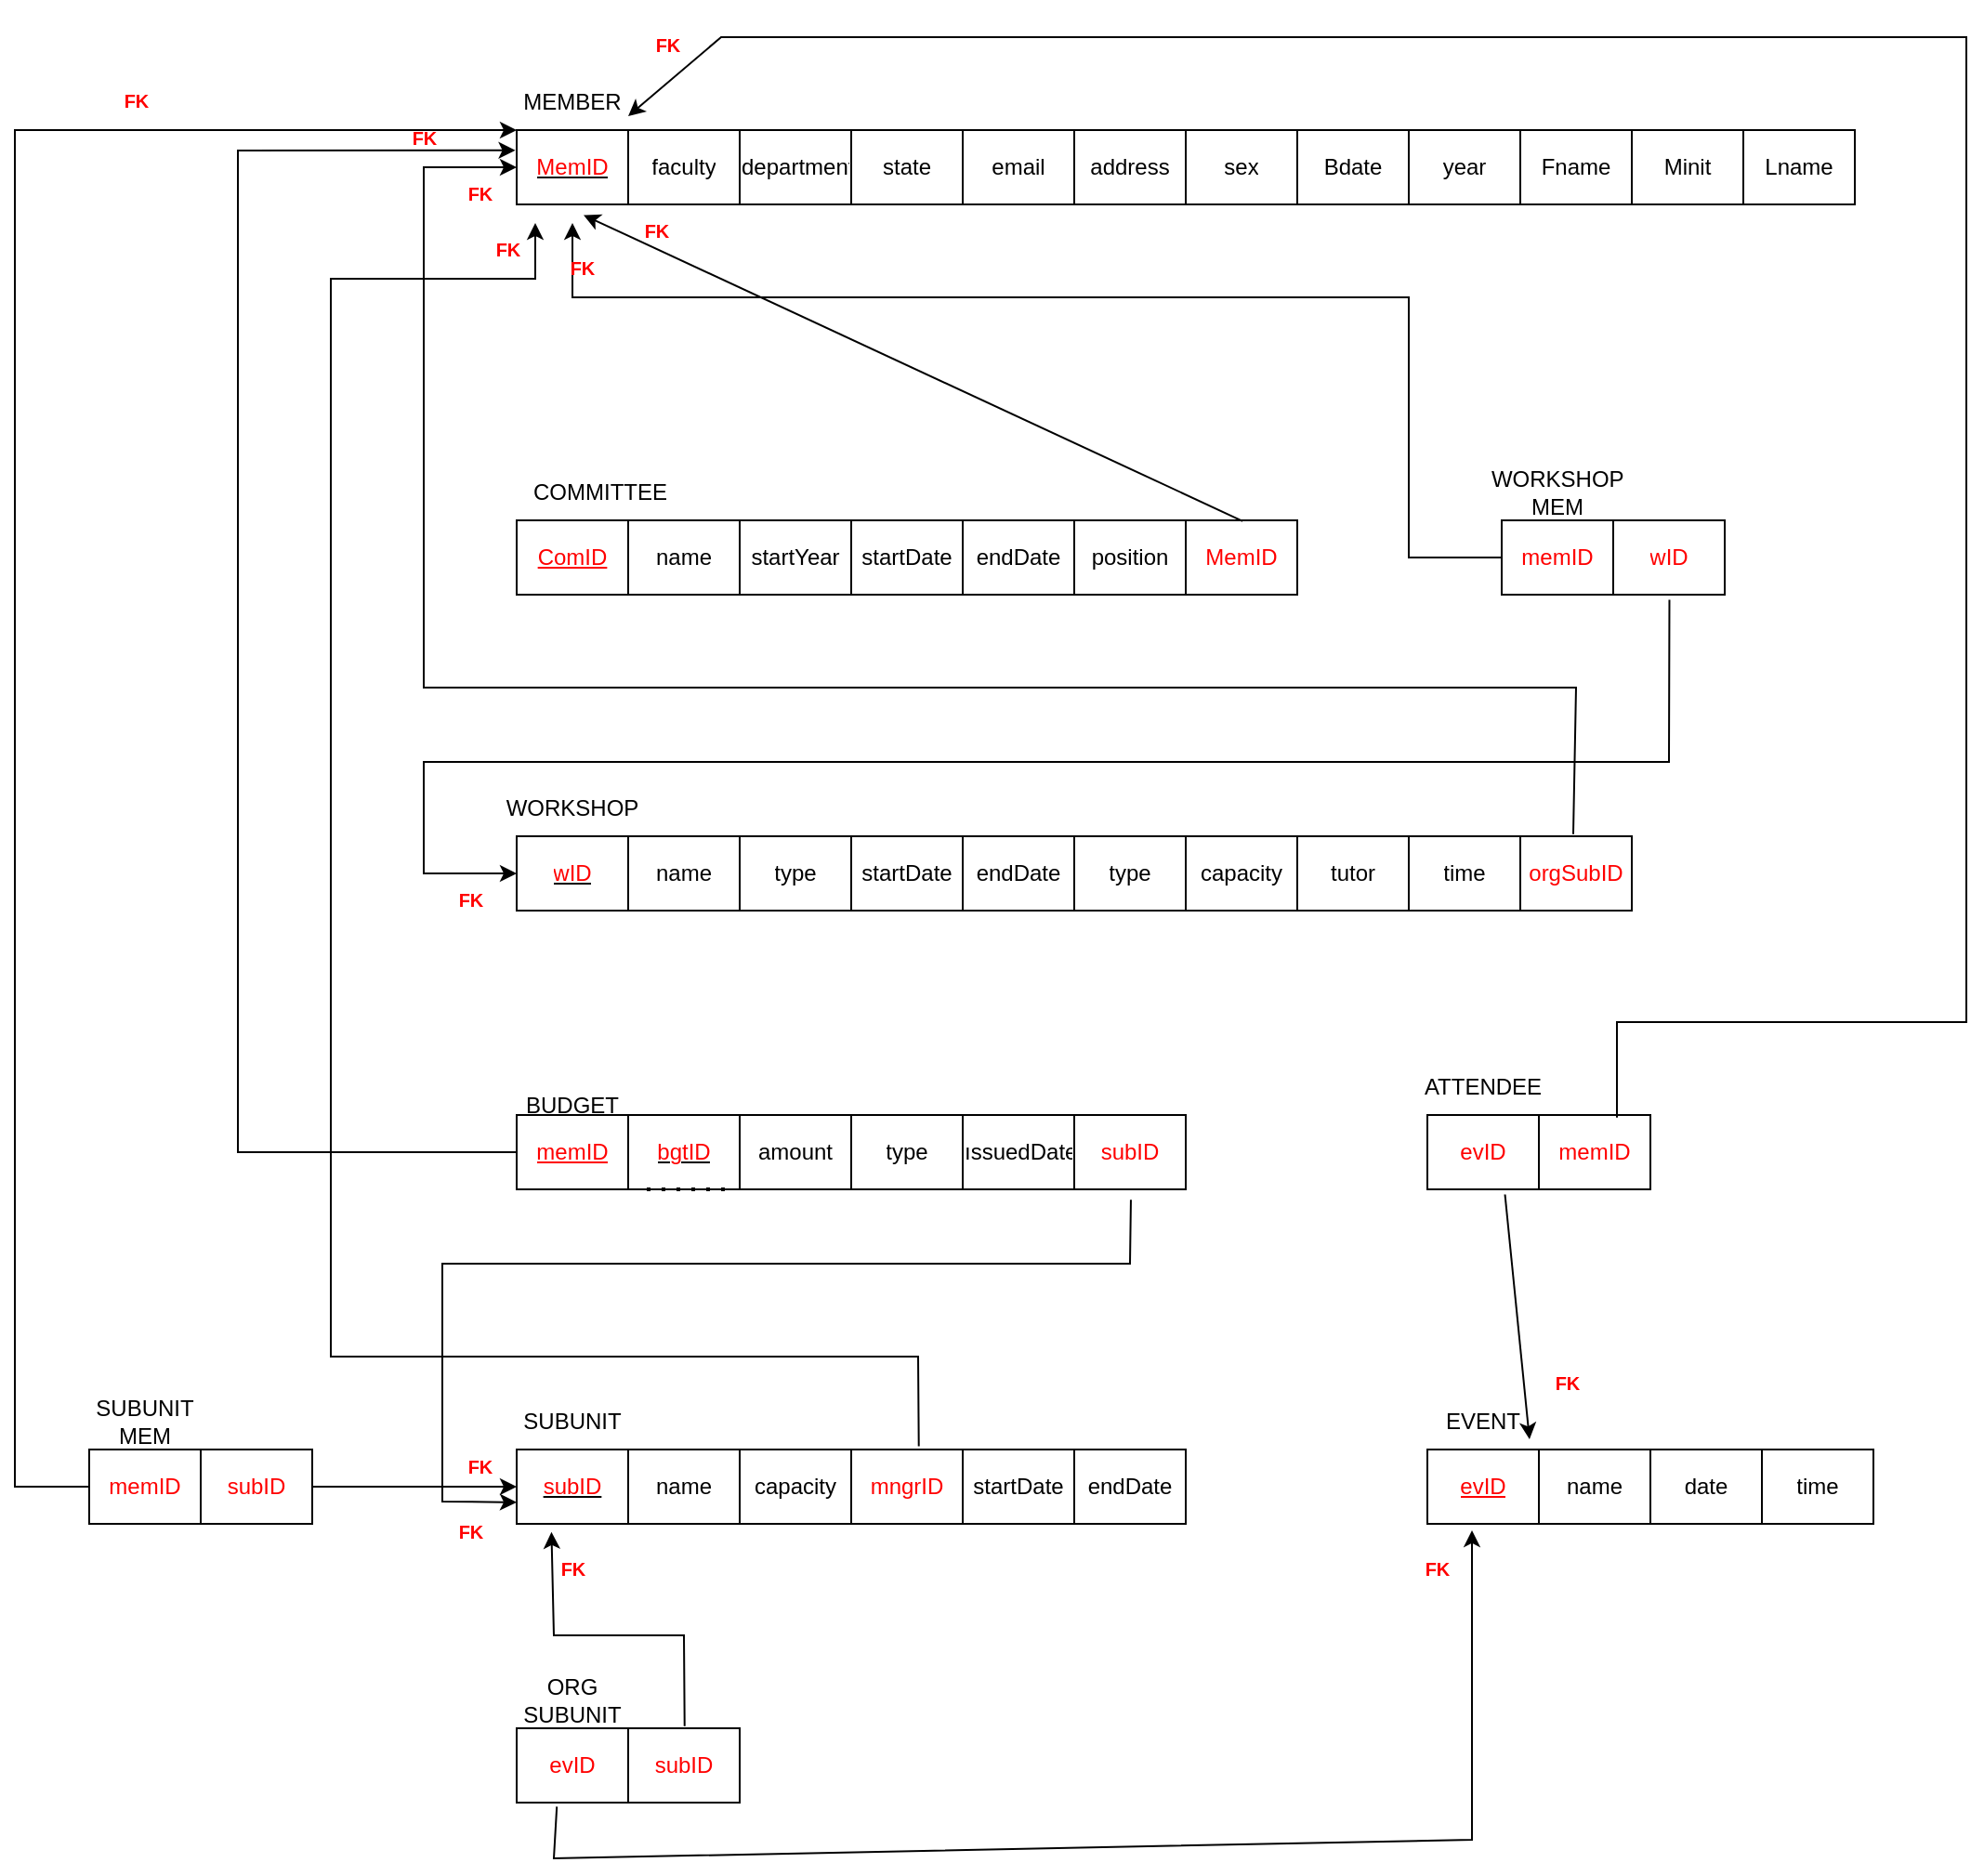 <mxfile version="17.4.6" type="github"><diagram id="Iv0cxKoK1hxGYMcb1AIZ" name="Page-1"><mxGraphModel dx="1695" dy="488" grid="1" gridSize="10" guides="1" tooltips="1" connect="1" arrows="1" fold="1" page="1" pageScale="1" pageWidth="827" pageHeight="1169" math="0" shadow="0"><root><mxCell id="0"/><mxCell id="1" parent="0"/><mxCell id="tBkHHK9JIL61vI1MXBWX-82" value="" style="shape=table;startSize=0;container=1;collapsible=0;childLayout=tableLayout;" parent="1" vertex="1"><mxGeometry x="-480" y="230" width="720" height="40" as="geometry"/></mxCell><mxCell id="tBkHHK9JIL61vI1MXBWX-83" value="" style="shape=tableRow;horizontal=0;startSize=0;swimlaneHead=0;swimlaneBody=0;top=0;left=0;bottom=0;right=0;collapsible=0;dropTarget=0;fillColor=none;points=[[0,0.5],[1,0.5]];portConstraint=eastwest;" parent="tBkHHK9JIL61vI1MXBWX-82" vertex="1"><mxGeometry width="720" height="40" as="geometry"/></mxCell><mxCell id="tBkHHK9JIL61vI1MXBWX-84" value="&lt;u&gt;&lt;font color=&quot;#ff0000&quot;&gt;MemID&lt;/font&gt;&lt;/u&gt;" style="shape=partialRectangle;html=1;whiteSpace=wrap;connectable=0;overflow=hidden;fillColor=none;top=0;left=0;bottom=0;right=0;pointerEvents=1;" parent="tBkHHK9JIL61vI1MXBWX-83" vertex="1"><mxGeometry width="60" height="40" as="geometry"><mxRectangle width="60" height="40" as="alternateBounds"/></mxGeometry></mxCell><mxCell id="tBkHHK9JIL61vI1MXBWX-85" value="faculty" style="shape=partialRectangle;html=1;whiteSpace=wrap;connectable=0;overflow=hidden;fillColor=none;top=0;left=0;bottom=0;right=0;pointerEvents=1;" parent="tBkHHK9JIL61vI1MXBWX-83" vertex="1"><mxGeometry x="60" width="60" height="40" as="geometry"><mxRectangle width="60" height="40" as="alternateBounds"/></mxGeometry></mxCell><mxCell id="tBkHHK9JIL61vI1MXBWX-86" value="department" style="shape=partialRectangle;html=1;whiteSpace=wrap;connectable=0;overflow=hidden;fillColor=none;top=0;left=0;bottom=0;right=0;pointerEvents=1;" parent="tBkHHK9JIL61vI1MXBWX-83" vertex="1"><mxGeometry x="120" width="60" height="40" as="geometry"><mxRectangle width="60" height="40" as="alternateBounds"/></mxGeometry></mxCell><mxCell id="tBkHHK9JIL61vI1MXBWX-87" value="state" style="shape=partialRectangle;html=1;whiteSpace=wrap;connectable=0;overflow=hidden;fillColor=none;top=0;left=0;bottom=0;right=0;pointerEvents=1;" parent="tBkHHK9JIL61vI1MXBWX-83" vertex="1"><mxGeometry x="180" width="60" height="40" as="geometry"><mxRectangle width="60" height="40" as="alternateBounds"/></mxGeometry></mxCell><mxCell id="tBkHHK9JIL61vI1MXBWX-88" value="email" style="shape=partialRectangle;html=1;whiteSpace=wrap;connectable=0;overflow=hidden;fillColor=none;top=0;left=0;bottom=0;right=0;pointerEvents=1;" parent="tBkHHK9JIL61vI1MXBWX-83" vertex="1"><mxGeometry x="240" width="60" height="40" as="geometry"><mxRectangle width="60" height="40" as="alternateBounds"/></mxGeometry></mxCell><mxCell id="tBkHHK9JIL61vI1MXBWX-89" value="address" style="shape=partialRectangle;html=1;whiteSpace=wrap;connectable=0;overflow=hidden;fillColor=none;top=0;left=0;bottom=0;right=0;pointerEvents=1;" parent="tBkHHK9JIL61vI1MXBWX-83" vertex="1"><mxGeometry x="300" width="60" height="40" as="geometry"><mxRectangle width="60" height="40" as="alternateBounds"/></mxGeometry></mxCell><mxCell id="tBkHHK9JIL61vI1MXBWX-90" value="sex" style="shape=partialRectangle;html=1;whiteSpace=wrap;connectable=0;overflow=hidden;fillColor=none;top=0;left=0;bottom=0;right=0;pointerEvents=1;" parent="tBkHHK9JIL61vI1MXBWX-83" vertex="1"><mxGeometry x="360" width="60" height="40" as="geometry"><mxRectangle width="60" height="40" as="alternateBounds"/></mxGeometry></mxCell><mxCell id="tBkHHK9JIL61vI1MXBWX-91" value="Bdate" style="shape=partialRectangle;html=1;whiteSpace=wrap;connectable=0;overflow=hidden;fillColor=none;top=0;left=0;bottom=0;right=0;pointerEvents=1;" parent="tBkHHK9JIL61vI1MXBWX-83" vertex="1"><mxGeometry x="420" width="60" height="40" as="geometry"><mxRectangle width="60" height="40" as="alternateBounds"/></mxGeometry></mxCell><mxCell id="tBkHHK9JIL61vI1MXBWX-92" value="year" style="shape=partialRectangle;html=1;whiteSpace=wrap;connectable=0;overflow=hidden;fillColor=none;top=0;left=0;bottom=0;right=0;pointerEvents=1;" parent="tBkHHK9JIL61vI1MXBWX-83" vertex="1"><mxGeometry x="480" width="60" height="40" as="geometry"><mxRectangle width="60" height="40" as="alternateBounds"/></mxGeometry></mxCell><mxCell id="tBkHHK9JIL61vI1MXBWX-93" value="Fname" style="shape=partialRectangle;html=1;whiteSpace=wrap;connectable=0;overflow=hidden;fillColor=none;top=0;left=0;bottom=0;right=0;pointerEvents=1;" parent="tBkHHK9JIL61vI1MXBWX-83" vertex="1"><mxGeometry x="540" width="60" height="40" as="geometry"><mxRectangle width="60" height="40" as="alternateBounds"/></mxGeometry></mxCell><mxCell id="tBkHHK9JIL61vI1MXBWX-94" value="Minit" style="shape=partialRectangle;html=1;whiteSpace=wrap;connectable=0;overflow=hidden;fillColor=none;top=0;left=0;bottom=0;right=0;pointerEvents=1;" parent="tBkHHK9JIL61vI1MXBWX-83" vertex="1"><mxGeometry x="600" width="60" height="40" as="geometry"><mxRectangle width="60" height="40" as="alternateBounds"/></mxGeometry></mxCell><mxCell id="tBkHHK9JIL61vI1MXBWX-95" value="Lname" style="shape=partialRectangle;html=1;whiteSpace=wrap;connectable=0;overflow=hidden;fillColor=none;top=0;left=0;bottom=0;right=0;pointerEvents=1;" parent="tBkHHK9JIL61vI1MXBWX-83" vertex="1"><mxGeometry x="660" width="60" height="40" as="geometry"><mxRectangle width="60" height="40" as="alternateBounds"/></mxGeometry></mxCell><mxCell id="tBkHHK9JIL61vI1MXBWX-99" value="MEMBER" style="text;html=1;strokeColor=none;fillColor=none;align=center;verticalAlign=middle;whiteSpace=wrap;rounded=0;" parent="1" vertex="1"><mxGeometry x="-480" y="200" width="60" height="30" as="geometry"/></mxCell><mxCell id="tBkHHK9JIL61vI1MXBWX-100" value="" style="shape=table;startSize=0;container=1;collapsible=0;childLayout=tableLayout;fontColor=#000000;" parent="1" vertex="1"><mxGeometry x="-480" y="440" width="420" height="40" as="geometry"/></mxCell><mxCell id="tBkHHK9JIL61vI1MXBWX-101" value="" style="shape=tableRow;horizontal=0;startSize=0;swimlaneHead=0;swimlaneBody=0;top=0;left=0;bottom=0;right=0;collapsible=0;dropTarget=0;fillColor=none;points=[[0,0.5],[1,0.5]];portConstraint=eastwest;fontColor=#FF0000;" parent="tBkHHK9JIL61vI1MXBWX-100" vertex="1"><mxGeometry width="420" height="40" as="geometry"/></mxCell><mxCell id="tBkHHK9JIL61vI1MXBWX-102" value="&lt;u&gt;ComID&lt;/u&gt;" style="shape=partialRectangle;html=1;whiteSpace=wrap;connectable=0;overflow=hidden;fillColor=none;top=0;left=0;bottom=0;right=0;pointerEvents=1;fontColor=#FF0000;" parent="tBkHHK9JIL61vI1MXBWX-101" vertex="1"><mxGeometry width="60" height="40" as="geometry"><mxRectangle width="60" height="40" as="alternateBounds"/></mxGeometry></mxCell><mxCell id="tBkHHK9JIL61vI1MXBWX-103" value="name" style="shape=partialRectangle;html=1;whiteSpace=wrap;connectable=0;overflow=hidden;fillColor=none;top=0;left=0;bottom=0;right=0;pointerEvents=1;fontColor=#000000;" parent="tBkHHK9JIL61vI1MXBWX-101" vertex="1"><mxGeometry x="60" width="60" height="40" as="geometry"><mxRectangle width="60" height="40" as="alternateBounds"/></mxGeometry></mxCell><mxCell id="tBkHHK9JIL61vI1MXBWX-104" value="startYear" style="shape=partialRectangle;html=1;whiteSpace=wrap;connectable=0;overflow=hidden;fillColor=none;top=0;left=0;bottom=0;right=0;pointerEvents=1;fontColor=#000000;" parent="tBkHHK9JIL61vI1MXBWX-101" vertex="1"><mxGeometry x="120" width="60" height="40" as="geometry"><mxRectangle width="60" height="40" as="alternateBounds"/></mxGeometry></mxCell><mxCell id="tBkHHK9JIL61vI1MXBWX-105" value="&lt;font color=&quot;#000000&quot;&gt;startDate&lt;/font&gt;" style="shape=partialRectangle;html=1;whiteSpace=wrap;connectable=0;overflow=hidden;fillColor=none;top=0;left=0;bottom=0;right=0;pointerEvents=1;fontColor=#FF0000;" parent="tBkHHK9JIL61vI1MXBWX-101" vertex="1"><mxGeometry x="180" width="60" height="40" as="geometry"><mxRectangle width="60" height="40" as="alternateBounds"/></mxGeometry></mxCell><mxCell id="tBkHHK9JIL61vI1MXBWX-106" value="endDate" style="shape=partialRectangle;html=1;whiteSpace=wrap;connectable=0;overflow=hidden;fillColor=none;top=0;left=0;bottom=0;right=0;pointerEvents=1;fontColor=#000000;" parent="tBkHHK9JIL61vI1MXBWX-101" vertex="1"><mxGeometry x="240" width="60" height="40" as="geometry"><mxRectangle width="60" height="40" as="alternateBounds"/></mxGeometry></mxCell><mxCell id="tBkHHK9JIL61vI1MXBWX-107" value="&lt;font color=&quot;#000000&quot;&gt;position&lt;/font&gt;" style="shape=partialRectangle;html=1;whiteSpace=wrap;connectable=0;overflow=hidden;fillColor=none;top=0;left=0;bottom=0;right=0;pointerEvents=1;fontColor=#FF0000;" parent="tBkHHK9JIL61vI1MXBWX-101" vertex="1"><mxGeometry x="300" width="60" height="40" as="geometry"><mxRectangle width="60" height="40" as="alternateBounds"/></mxGeometry></mxCell><mxCell id="tBkHHK9JIL61vI1MXBWX-108" value="MemID" style="shape=partialRectangle;html=1;whiteSpace=wrap;connectable=0;overflow=hidden;fillColor=none;top=0;left=0;bottom=0;right=0;pointerEvents=1;fontColor=#FF0000;" parent="tBkHHK9JIL61vI1MXBWX-101" vertex="1"><mxGeometry x="360" width="60" height="40" as="geometry"><mxRectangle width="60" height="40" as="alternateBounds"/></mxGeometry></mxCell><mxCell id="tBkHHK9JIL61vI1MXBWX-110" value="COMMITTEE" style="text;html=1;strokeColor=none;fillColor=none;align=center;verticalAlign=middle;whiteSpace=wrap;rounded=0;fontColor=#000000;" parent="1" vertex="1"><mxGeometry x="-480" y="410" width="90" height="30" as="geometry"/></mxCell><mxCell id="tBkHHK9JIL61vI1MXBWX-111" value="" style="shape=table;startSize=0;container=1;collapsible=0;childLayout=tableLayout;fontColor=#000000;" parent="1" vertex="1"><mxGeometry x="-480" y="610" width="540" height="40" as="geometry"/></mxCell><mxCell id="tBkHHK9JIL61vI1MXBWX-112" value="" style="shape=tableRow;horizontal=0;startSize=0;swimlaneHead=0;swimlaneBody=0;top=0;left=0;bottom=0;right=0;collapsible=0;dropTarget=0;fillColor=none;points=[[0,0.5],[1,0.5]];portConstraint=eastwest;fontColor=#000000;" parent="tBkHHK9JIL61vI1MXBWX-111" vertex="1"><mxGeometry width="540" height="40" as="geometry"/></mxCell><mxCell id="tBkHHK9JIL61vI1MXBWX-113" value="&lt;u&gt;&lt;font color=&quot;#ff0000&quot;&gt;wID&lt;/font&gt;&lt;/u&gt;" style="shape=partialRectangle;html=1;whiteSpace=wrap;connectable=0;overflow=hidden;fillColor=none;top=0;left=0;bottom=0;right=0;pointerEvents=1;fontColor=#000000;" parent="tBkHHK9JIL61vI1MXBWX-112" vertex="1"><mxGeometry width="60" height="40" as="geometry"><mxRectangle width="60" height="40" as="alternateBounds"/></mxGeometry></mxCell><mxCell id="tBkHHK9JIL61vI1MXBWX-114" value="name" style="shape=partialRectangle;html=1;whiteSpace=wrap;connectable=0;overflow=hidden;fillColor=none;top=0;left=0;bottom=0;right=0;pointerEvents=1;fontColor=#000000;" parent="tBkHHK9JIL61vI1MXBWX-112" vertex="1"><mxGeometry x="60" width="60" height="40" as="geometry"><mxRectangle width="60" height="40" as="alternateBounds"/></mxGeometry></mxCell><mxCell id="tBkHHK9JIL61vI1MXBWX-115" value="type" style="shape=partialRectangle;html=1;whiteSpace=wrap;connectable=0;overflow=hidden;fillColor=none;top=0;left=0;bottom=0;right=0;pointerEvents=1;fontColor=#000000;" parent="tBkHHK9JIL61vI1MXBWX-112" vertex="1"><mxGeometry x="120" width="60" height="40" as="geometry"><mxRectangle width="60" height="40" as="alternateBounds"/></mxGeometry></mxCell><mxCell id="tBkHHK9JIL61vI1MXBWX-116" value="startDate" style="shape=partialRectangle;html=1;whiteSpace=wrap;connectable=0;overflow=hidden;fillColor=none;top=0;left=0;bottom=0;right=0;pointerEvents=1;fontColor=#000000;" parent="tBkHHK9JIL61vI1MXBWX-112" vertex="1"><mxGeometry x="180" width="60" height="40" as="geometry"><mxRectangle width="60" height="40" as="alternateBounds"/></mxGeometry></mxCell><mxCell id="tBkHHK9JIL61vI1MXBWX-117" value="endDate" style="shape=partialRectangle;html=1;whiteSpace=wrap;connectable=0;overflow=hidden;fillColor=none;top=0;left=0;bottom=0;right=0;pointerEvents=1;fontColor=#000000;" parent="tBkHHK9JIL61vI1MXBWX-112" vertex="1"><mxGeometry x="240" width="60" height="40" as="geometry"><mxRectangle width="60" height="40" as="alternateBounds"/></mxGeometry></mxCell><mxCell id="tBkHHK9JIL61vI1MXBWX-118" value="type" style="shape=partialRectangle;html=1;whiteSpace=wrap;connectable=0;overflow=hidden;fillColor=none;top=0;left=0;bottom=0;right=0;pointerEvents=1;fontColor=#000000;" parent="tBkHHK9JIL61vI1MXBWX-112" vertex="1"><mxGeometry x="300" width="60" height="40" as="geometry"><mxRectangle width="60" height="40" as="alternateBounds"/></mxGeometry></mxCell><mxCell id="tBkHHK9JIL61vI1MXBWX-119" value="capacity" style="shape=partialRectangle;html=1;whiteSpace=wrap;connectable=0;overflow=hidden;fillColor=none;top=0;left=0;bottom=0;right=0;pointerEvents=1;fontColor=#000000;" parent="tBkHHK9JIL61vI1MXBWX-112" vertex="1"><mxGeometry x="360" width="60" height="40" as="geometry"><mxRectangle width="60" height="40" as="alternateBounds"/></mxGeometry></mxCell><mxCell id="tBkHHK9JIL61vI1MXBWX-120" value="tutor" style="shape=partialRectangle;html=1;whiteSpace=wrap;connectable=0;overflow=hidden;fillColor=none;top=0;left=0;bottom=0;right=0;pointerEvents=1;fontColor=#000000;" parent="tBkHHK9JIL61vI1MXBWX-112" vertex="1"><mxGeometry x="420" width="60" height="40" as="geometry"><mxRectangle width="60" height="40" as="alternateBounds"/></mxGeometry></mxCell><mxCell id="tBkHHK9JIL61vI1MXBWX-121" value="time" style="shape=partialRectangle;html=1;whiteSpace=wrap;connectable=0;overflow=hidden;fillColor=none;top=0;left=0;bottom=0;right=0;pointerEvents=1;fontColor=#000000;" parent="tBkHHK9JIL61vI1MXBWX-112" vertex="1"><mxGeometry x="480" width="60" height="40" as="geometry"><mxRectangle width="60" height="40" as="alternateBounds"/></mxGeometry></mxCell><mxCell id="tBkHHK9JIL61vI1MXBWX-122" value="" style="shape=table;startSize=0;container=1;collapsible=0;childLayout=tableLayout;fontColor=#000000;" parent="1" vertex="1"><mxGeometry x="60" y="610" width="60" height="40" as="geometry"/></mxCell><mxCell id="tBkHHK9JIL61vI1MXBWX-123" value="" style="shape=tableRow;horizontal=0;startSize=0;swimlaneHead=0;swimlaneBody=0;top=0;left=0;bottom=0;right=0;collapsible=0;dropTarget=0;fillColor=none;points=[[0,0.5],[1,0.5]];portConstraint=eastwest;fontColor=#000000;" parent="tBkHHK9JIL61vI1MXBWX-122" vertex="1"><mxGeometry width="60" height="40" as="geometry"/></mxCell><mxCell id="tBkHHK9JIL61vI1MXBWX-124" value="&lt;font color=&quot;#ff0000&quot;&gt;orgSubID&lt;/font&gt;" style="shape=partialRectangle;html=1;whiteSpace=wrap;connectable=0;overflow=hidden;fillColor=none;top=0;left=0;bottom=0;right=0;pointerEvents=1;fontColor=#000000;" parent="tBkHHK9JIL61vI1MXBWX-123" vertex="1"><mxGeometry width="60" height="40" as="geometry"><mxRectangle width="60" height="40" as="alternateBounds"/></mxGeometry></mxCell><mxCell id="tBkHHK9JIL61vI1MXBWX-125" value="WORKSHOP" style="text;html=1;strokeColor=none;fillColor=none;align=center;verticalAlign=middle;whiteSpace=wrap;rounded=0;fontColor=#000000;" parent="1" vertex="1"><mxGeometry x="-480" y="580" width="60" height="30" as="geometry"/></mxCell><mxCell id="tBkHHK9JIL61vI1MXBWX-126" value="" style="shape=table;startSize=0;container=1;collapsible=0;childLayout=tableLayout;fontColor=#000000;" parent="1" vertex="1"><mxGeometry x="10" y="940" width="240" height="40" as="geometry"/></mxCell><mxCell id="tBkHHK9JIL61vI1MXBWX-127" value="" style="shape=tableRow;horizontal=0;startSize=0;swimlaneHead=0;swimlaneBody=0;top=0;left=0;bottom=0;right=0;collapsible=0;dropTarget=0;fillColor=none;points=[[0,0.5],[1,0.5]];portConstraint=eastwest;fontColor=#000000;" parent="tBkHHK9JIL61vI1MXBWX-126" vertex="1"><mxGeometry width="240" height="40" as="geometry"/></mxCell><mxCell id="tBkHHK9JIL61vI1MXBWX-128" value="&lt;font color=&quot;#ff0000&quot;&gt;&lt;u&gt;evID&lt;/u&gt;&lt;/font&gt;" style="shape=partialRectangle;html=1;whiteSpace=wrap;connectable=0;overflow=hidden;fillColor=none;top=0;left=0;bottom=0;right=0;pointerEvents=1;fontColor=#000000;" parent="tBkHHK9JIL61vI1MXBWX-127" vertex="1"><mxGeometry width="60" height="40" as="geometry"><mxRectangle width="60" height="40" as="alternateBounds"/></mxGeometry></mxCell><mxCell id="tBkHHK9JIL61vI1MXBWX-129" value="name" style="shape=partialRectangle;html=1;whiteSpace=wrap;connectable=0;overflow=hidden;fillColor=none;top=0;left=0;bottom=0;right=0;pointerEvents=1;fontColor=#000000;" parent="tBkHHK9JIL61vI1MXBWX-127" vertex="1"><mxGeometry x="60" width="60" height="40" as="geometry"><mxRectangle width="60" height="40" as="alternateBounds"/></mxGeometry></mxCell><mxCell id="tBkHHK9JIL61vI1MXBWX-130" value="date" style="shape=partialRectangle;html=1;whiteSpace=wrap;connectable=0;overflow=hidden;fillColor=none;top=0;left=0;bottom=0;right=0;pointerEvents=1;fontColor=#000000;" parent="tBkHHK9JIL61vI1MXBWX-127" vertex="1"><mxGeometry x="120" width="60" height="40" as="geometry"><mxRectangle width="60" height="40" as="alternateBounds"/></mxGeometry></mxCell><mxCell id="tBkHHK9JIL61vI1MXBWX-131" value="time" style="shape=partialRectangle;html=1;whiteSpace=wrap;connectable=0;overflow=hidden;fillColor=none;top=0;left=0;bottom=0;right=0;pointerEvents=1;fontColor=#000000;" parent="tBkHHK9JIL61vI1MXBWX-127" vertex="1"><mxGeometry x="180" width="60" height="40" as="geometry"><mxRectangle width="60" height="40" as="alternateBounds"/></mxGeometry></mxCell><mxCell id="tBkHHK9JIL61vI1MXBWX-132" value="EVENT" style="text;html=1;strokeColor=none;fillColor=none;align=center;verticalAlign=middle;whiteSpace=wrap;rounded=0;fontColor=#000000;" parent="1" vertex="1"><mxGeometry x="10" y="910" width="60" height="30" as="geometry"/></mxCell><mxCell id="tBkHHK9JIL61vI1MXBWX-133" value="" style="shape=table;startSize=0;container=1;collapsible=0;childLayout=tableLayout;fontColor=#000000;" parent="1" vertex="1"><mxGeometry x="-480" y="940" width="360" height="40" as="geometry"/></mxCell><mxCell id="tBkHHK9JIL61vI1MXBWX-134" value="" style="shape=tableRow;horizontal=0;startSize=0;swimlaneHead=0;swimlaneBody=0;top=0;left=0;bottom=0;right=0;collapsible=0;dropTarget=0;fillColor=none;points=[[0,0.5],[1,0.5]];portConstraint=eastwest;fontColor=#000000;" parent="tBkHHK9JIL61vI1MXBWX-133" vertex="1"><mxGeometry width="360" height="40" as="geometry"/></mxCell><mxCell id="tBkHHK9JIL61vI1MXBWX-135" value="&lt;u&gt;&lt;font color=&quot;#ff0000&quot;&gt;subID&lt;/font&gt;&lt;/u&gt;" style="shape=partialRectangle;html=1;whiteSpace=wrap;connectable=0;overflow=hidden;fillColor=none;top=0;left=0;bottom=0;right=0;pointerEvents=1;fontColor=#000000;" parent="tBkHHK9JIL61vI1MXBWX-134" vertex="1"><mxGeometry width="60" height="40" as="geometry"><mxRectangle width="60" height="40" as="alternateBounds"/></mxGeometry></mxCell><mxCell id="tBkHHK9JIL61vI1MXBWX-136" value="name" style="shape=partialRectangle;html=1;whiteSpace=wrap;connectable=0;overflow=hidden;fillColor=none;top=0;left=0;bottom=0;right=0;pointerEvents=1;fontColor=#000000;" parent="tBkHHK9JIL61vI1MXBWX-134" vertex="1"><mxGeometry x="60" width="60" height="40" as="geometry"><mxRectangle width="60" height="40" as="alternateBounds"/></mxGeometry></mxCell><mxCell id="tBkHHK9JIL61vI1MXBWX-137" value="capacity" style="shape=partialRectangle;html=1;whiteSpace=wrap;connectable=0;overflow=hidden;fillColor=none;top=0;left=0;bottom=0;right=0;pointerEvents=1;fontColor=#000000;" parent="tBkHHK9JIL61vI1MXBWX-134" vertex="1"><mxGeometry x="120" width="60" height="40" as="geometry"><mxRectangle width="60" height="40" as="alternateBounds"/></mxGeometry></mxCell><mxCell id="tBkHHK9JIL61vI1MXBWX-138" value="&lt;font color=&quot;#ff0000&quot;&gt;mngrID&lt;/font&gt;" style="shape=partialRectangle;html=1;whiteSpace=wrap;connectable=0;overflow=hidden;fillColor=none;top=0;left=0;bottom=0;right=0;pointerEvents=1;fontColor=#000000;" parent="tBkHHK9JIL61vI1MXBWX-134" vertex="1"><mxGeometry x="180" width="60" height="40" as="geometry"><mxRectangle width="60" height="40" as="alternateBounds"/></mxGeometry></mxCell><mxCell id="tBkHHK9JIL61vI1MXBWX-139" value="startDate" style="shape=partialRectangle;html=1;whiteSpace=wrap;connectable=0;overflow=hidden;fillColor=none;top=0;left=0;bottom=0;right=0;pointerEvents=1;fontColor=#000000;" parent="tBkHHK9JIL61vI1MXBWX-134" vertex="1"><mxGeometry x="240" width="60" height="40" as="geometry"><mxRectangle width="60" height="40" as="alternateBounds"/></mxGeometry></mxCell><mxCell id="tBkHHK9JIL61vI1MXBWX-140" value="endDate" style="shape=partialRectangle;html=1;whiteSpace=wrap;connectable=0;overflow=hidden;fillColor=none;top=0;left=0;bottom=0;right=0;pointerEvents=1;fontColor=#000000;" parent="tBkHHK9JIL61vI1MXBWX-134" vertex="1"><mxGeometry x="300" width="60" height="40" as="geometry"><mxRectangle width="60" height="40" as="alternateBounds"/></mxGeometry></mxCell><mxCell id="tBkHHK9JIL61vI1MXBWX-141" value="SUBUNIT" style="text;html=1;strokeColor=none;fillColor=none;align=center;verticalAlign=middle;whiteSpace=wrap;rounded=0;fontColor=#000000;" parent="1" vertex="1"><mxGeometry x="-480" y="910" width="60" height="30" as="geometry"/></mxCell><mxCell id="tBkHHK9JIL61vI1MXBWX-142" value="" style="shape=table;startSize=0;container=1;collapsible=0;childLayout=tableLayout;fontColor=#000000;" parent="1" vertex="1"><mxGeometry x="-480" y="760" width="360" height="40" as="geometry"/></mxCell><mxCell id="tBkHHK9JIL61vI1MXBWX-143" value="" style="shape=tableRow;horizontal=0;startSize=0;swimlaneHead=0;swimlaneBody=0;top=0;left=0;bottom=0;right=0;collapsible=0;dropTarget=0;fillColor=none;points=[[0,0.5],[1,0.5]];portConstraint=eastwest;fontColor=#000000;" parent="tBkHHK9JIL61vI1MXBWX-142" vertex="1"><mxGeometry width="360" height="40" as="geometry"/></mxCell><mxCell id="tBkHHK9JIL61vI1MXBWX-144" value="&lt;font color=&quot;#ff0000&quot;&gt;&lt;u&gt;memID&lt;/u&gt;&lt;/font&gt;" style="shape=partialRectangle;html=1;whiteSpace=wrap;connectable=0;overflow=hidden;fillColor=none;top=0;left=0;bottom=0;right=0;pointerEvents=1;fontColor=#000000;" parent="tBkHHK9JIL61vI1MXBWX-143" vertex="1"><mxGeometry width="60" height="40" as="geometry"><mxRectangle width="60" height="40" as="alternateBounds"/></mxGeometry></mxCell><mxCell id="tBkHHK9JIL61vI1MXBWX-145" value="&lt;u&gt;&lt;font color=&quot;#ff0000&quot;&gt;bgtID&lt;/font&gt;&lt;/u&gt;" style="shape=partialRectangle;html=1;whiteSpace=wrap;connectable=0;overflow=hidden;fillColor=none;top=0;left=0;bottom=0;right=0;pointerEvents=1;fontColor=#000000;" parent="tBkHHK9JIL61vI1MXBWX-143" vertex="1"><mxGeometry x="60" width="60" height="40" as="geometry"><mxRectangle width="60" height="40" as="alternateBounds"/></mxGeometry></mxCell><mxCell id="tBkHHK9JIL61vI1MXBWX-146" value="amount" style="shape=partialRectangle;html=1;whiteSpace=wrap;connectable=0;overflow=hidden;fillColor=none;top=0;left=0;bottom=0;right=0;pointerEvents=1;fontColor=#000000;" parent="tBkHHK9JIL61vI1MXBWX-143" vertex="1"><mxGeometry x="120" width="60" height="40" as="geometry"><mxRectangle width="60" height="40" as="alternateBounds"/></mxGeometry></mxCell><mxCell id="tBkHHK9JIL61vI1MXBWX-147" value="type" style="shape=partialRectangle;html=1;whiteSpace=wrap;connectable=0;overflow=hidden;fillColor=none;top=0;left=0;bottom=0;right=0;pointerEvents=1;fontColor=#000000;" parent="tBkHHK9JIL61vI1MXBWX-143" vertex="1"><mxGeometry x="180" width="60" height="40" as="geometry"><mxRectangle width="60" height="40" as="alternateBounds"/></mxGeometry></mxCell><mxCell id="tBkHHK9JIL61vI1MXBWX-148" value="ıssuedDate" style="shape=partialRectangle;html=1;whiteSpace=wrap;connectable=0;overflow=hidden;fillColor=none;top=0;left=0;bottom=0;right=0;pointerEvents=1;fontColor=#000000;" parent="tBkHHK9JIL61vI1MXBWX-143" vertex="1"><mxGeometry x="240" width="60" height="40" as="geometry"><mxRectangle width="60" height="40" as="alternateBounds"/></mxGeometry></mxCell><mxCell id="tBkHHK9JIL61vI1MXBWX-149" value="subID" style="shape=partialRectangle;html=1;whiteSpace=wrap;connectable=0;overflow=hidden;fillColor=none;top=0;left=0;bottom=0;right=0;pointerEvents=1;fontColor=#FF0000;" parent="tBkHHK9JIL61vI1MXBWX-143" vertex="1"><mxGeometry x="300" width="60" height="40" as="geometry"><mxRectangle width="60" height="40" as="alternateBounds"/></mxGeometry></mxCell><mxCell id="tBkHHK9JIL61vI1MXBWX-150" value="BUDGET" style="text;html=1;strokeColor=none;fillColor=none;align=center;verticalAlign=middle;whiteSpace=wrap;rounded=0;fontColor=#000000;" parent="1" vertex="1"><mxGeometry x="-480" y="740" width="60" height="30" as="geometry"/></mxCell><mxCell id="tBkHHK9JIL61vI1MXBWX-151" value="" style="shape=table;startSize=0;container=1;collapsible=0;childLayout=tableLayout;fontColor=#000000;" parent="1" vertex="1"><mxGeometry x="50" y="440" width="120" height="40" as="geometry"/></mxCell><mxCell id="tBkHHK9JIL61vI1MXBWX-152" value="" style="shape=tableRow;horizontal=0;startSize=0;swimlaneHead=0;swimlaneBody=0;top=0;left=0;bottom=0;right=0;collapsible=0;dropTarget=0;fillColor=none;points=[[0,0.5],[1,0.5]];portConstraint=eastwest;fontColor=#000000;" parent="tBkHHK9JIL61vI1MXBWX-151" vertex="1"><mxGeometry width="120" height="40" as="geometry"/></mxCell><mxCell id="tBkHHK9JIL61vI1MXBWX-153" value="&lt;font color=&quot;#ff0000&quot;&gt;memID&lt;/font&gt;" style="shape=partialRectangle;html=1;whiteSpace=wrap;connectable=0;overflow=hidden;fillColor=none;top=0;left=0;bottom=0;right=0;pointerEvents=1;fontColor=#000000;" parent="tBkHHK9JIL61vI1MXBWX-152" vertex="1"><mxGeometry width="60" height="40" as="geometry"><mxRectangle width="60" height="40" as="alternateBounds"/></mxGeometry></mxCell><mxCell id="tBkHHK9JIL61vI1MXBWX-154" value="&lt;font color=&quot;#ff0000&quot;&gt;wID&lt;/font&gt;" style="shape=partialRectangle;html=1;whiteSpace=wrap;connectable=0;overflow=hidden;fillColor=none;top=0;left=0;bottom=0;right=0;pointerEvents=1;fontColor=#000000;" parent="tBkHHK9JIL61vI1MXBWX-152" vertex="1"><mxGeometry x="60" width="60" height="40" as="geometry"><mxRectangle width="60" height="40" as="alternateBounds"/></mxGeometry></mxCell><mxCell id="tBkHHK9JIL61vI1MXBWX-155" value="WORKSHOP MEM" style="text;html=1;strokeColor=none;fillColor=none;align=center;verticalAlign=middle;whiteSpace=wrap;rounded=0;fontColor=#000000;" parent="1" vertex="1"><mxGeometry x="50" y="410" width="60" height="30" as="geometry"/></mxCell><mxCell id="tBkHHK9JIL61vI1MXBWX-156" value="" style="shape=table;startSize=0;container=1;collapsible=0;childLayout=tableLayout;fontColor=#000000;" parent="1" vertex="1"><mxGeometry x="-710" y="940" width="120" height="40" as="geometry"/></mxCell><mxCell id="tBkHHK9JIL61vI1MXBWX-157" value="" style="shape=tableRow;horizontal=0;startSize=0;swimlaneHead=0;swimlaneBody=0;top=0;left=0;bottom=0;right=0;collapsible=0;dropTarget=0;fillColor=none;points=[[0,0.5],[1,0.5]];portConstraint=eastwest;fontColor=#000000;" parent="tBkHHK9JIL61vI1MXBWX-156" vertex="1"><mxGeometry width="120" height="40" as="geometry"/></mxCell><mxCell id="tBkHHK9JIL61vI1MXBWX-158" value="&lt;font color=&quot;#ff0000&quot;&gt;memID&lt;/font&gt;" style="shape=partialRectangle;html=1;whiteSpace=wrap;connectable=0;overflow=hidden;fillColor=none;top=0;left=0;bottom=0;right=0;pointerEvents=1;fontColor=#000000;" parent="tBkHHK9JIL61vI1MXBWX-157" vertex="1"><mxGeometry width="60" height="40" as="geometry"><mxRectangle width="60" height="40" as="alternateBounds"/></mxGeometry></mxCell><mxCell id="tBkHHK9JIL61vI1MXBWX-159" value="&lt;font color=&quot;#ff0000&quot;&gt;subID&lt;/font&gt;" style="shape=partialRectangle;html=1;whiteSpace=wrap;connectable=0;overflow=hidden;fillColor=none;top=0;left=0;bottom=0;right=0;pointerEvents=1;fontColor=#000000;" parent="tBkHHK9JIL61vI1MXBWX-157" vertex="1"><mxGeometry x="60" width="60" height="40" as="geometry"><mxRectangle width="60" height="40" as="alternateBounds"/></mxGeometry></mxCell><mxCell id="tBkHHK9JIL61vI1MXBWX-160" value="SUBUNIT MEM" style="text;html=1;strokeColor=none;fillColor=none;align=center;verticalAlign=middle;whiteSpace=wrap;rounded=0;fontColor=#000000;" parent="1" vertex="1"><mxGeometry x="-710" y="910" width="60" height="30" as="geometry"/></mxCell><mxCell id="tBkHHK9JIL61vI1MXBWX-161" value="" style="shape=table;startSize=0;container=1;collapsible=0;childLayout=tableLayout;fontColor=#000000;" parent="1" vertex="1"><mxGeometry x="10" y="760" width="120" height="40" as="geometry"/></mxCell><mxCell id="tBkHHK9JIL61vI1MXBWX-162" value="" style="shape=tableRow;horizontal=0;startSize=0;swimlaneHead=0;swimlaneBody=0;top=0;left=0;bottom=0;right=0;collapsible=0;dropTarget=0;fillColor=none;points=[[0,0.5],[1,0.5]];portConstraint=eastwest;fontColor=#000000;" parent="tBkHHK9JIL61vI1MXBWX-161" vertex="1"><mxGeometry width="120" height="40" as="geometry"/></mxCell><mxCell id="tBkHHK9JIL61vI1MXBWX-163" value="&lt;span style=&quot;color: rgb(255 , 0 , 0)&quot;&gt;evID&lt;/span&gt;" style="shape=partialRectangle;html=1;whiteSpace=wrap;connectable=0;overflow=hidden;fillColor=none;top=0;left=0;bottom=0;right=0;pointerEvents=1;fontColor=#000000;" parent="tBkHHK9JIL61vI1MXBWX-162" vertex="1"><mxGeometry width="60" height="40" as="geometry"><mxRectangle width="60" height="40" as="alternateBounds"/></mxGeometry></mxCell><mxCell id="tBkHHK9JIL61vI1MXBWX-164" value="&lt;font color=&quot;#ff0000&quot;&gt;memID&lt;/font&gt;" style="shape=partialRectangle;html=1;whiteSpace=wrap;connectable=0;overflow=hidden;fillColor=none;top=0;left=0;bottom=0;right=0;pointerEvents=1;fontColor=#000000;" parent="tBkHHK9JIL61vI1MXBWX-162" vertex="1"><mxGeometry x="60" width="60" height="40" as="geometry"><mxRectangle width="60" height="40" as="alternateBounds"/></mxGeometry></mxCell><mxCell id="tBkHHK9JIL61vI1MXBWX-165" value="ATTENDEE" style="text;html=1;strokeColor=none;fillColor=none;align=center;verticalAlign=middle;whiteSpace=wrap;rounded=0;fontColor=#000000;" parent="1" vertex="1"><mxGeometry x="10" y="730" width="60" height="30" as="geometry"/></mxCell><mxCell id="tBkHHK9JIL61vI1MXBWX-166" value="" style="shape=table;startSize=0;container=1;collapsible=0;childLayout=tableLayout;fontColor=#000000;" parent="1" vertex="1"><mxGeometry x="-480" y="1090" width="120" height="40" as="geometry"/></mxCell><mxCell id="tBkHHK9JIL61vI1MXBWX-167" value="" style="shape=tableRow;horizontal=0;startSize=0;swimlaneHead=0;swimlaneBody=0;top=0;left=0;bottom=0;right=0;collapsible=0;dropTarget=0;fillColor=none;points=[[0,0.5],[1,0.5]];portConstraint=eastwest;fontColor=#000000;" parent="tBkHHK9JIL61vI1MXBWX-166" vertex="1"><mxGeometry width="120" height="40" as="geometry"/></mxCell><mxCell id="tBkHHK9JIL61vI1MXBWX-168" value="&lt;font color=&quot;#ff0000&quot;&gt;evID&lt;/font&gt;" style="shape=partialRectangle;html=1;whiteSpace=wrap;connectable=0;overflow=hidden;fillColor=none;top=0;left=0;bottom=0;right=0;pointerEvents=1;fontColor=#000000;" parent="tBkHHK9JIL61vI1MXBWX-167" vertex="1"><mxGeometry width="60" height="40" as="geometry"><mxRectangle width="60" height="40" as="alternateBounds"/></mxGeometry></mxCell><mxCell id="tBkHHK9JIL61vI1MXBWX-169" value="&lt;font color=&quot;#ff0000&quot;&gt;subID&lt;/font&gt;" style="shape=partialRectangle;html=1;whiteSpace=wrap;connectable=0;overflow=hidden;fillColor=none;top=0;left=0;bottom=0;right=0;pointerEvents=1;fontColor=#000000;" parent="tBkHHK9JIL61vI1MXBWX-167" vertex="1"><mxGeometry x="60" width="60" height="40" as="geometry"><mxRectangle width="60" height="40" as="alternateBounds"/></mxGeometry></mxCell><mxCell id="tBkHHK9JIL61vI1MXBWX-170" value="ORG SUBUNIT" style="text;html=1;strokeColor=none;fillColor=none;align=center;verticalAlign=middle;whiteSpace=wrap;rounded=0;fontColor=#000000;" parent="1" vertex="1"><mxGeometry x="-480" y="1060" width="60" height="30" as="geometry"/></mxCell><mxCell id="tBkHHK9JIL61vI1MXBWX-172" value="" style="endArrow=none;dashed=1;html=1;dashPattern=1 3;strokeWidth=2;rounded=0;fontColor=#FF0000;" parent="1" edge="1"><mxGeometry width="50" height="50" relative="1" as="geometry"><mxPoint x="-410" y="800" as="sourcePoint"/><mxPoint x="-367" y="800" as="targetPoint"/></mxGeometry></mxCell><mxCell id="tBkHHK9JIL61vI1MXBWX-174" value="" style="endArrow=classic;html=1;rounded=0;fontColor=#FF0000;entryX=0.05;entryY=1.143;entryDx=0;entryDy=0;entryPerimeter=0;exitX=0.93;exitY=0.01;exitDx=0;exitDy=0;exitPerimeter=0;" parent="1" source="tBkHHK9JIL61vI1MXBWX-101" target="tBkHHK9JIL61vI1MXBWX-83" edge="1"><mxGeometry width="50" height="50" relative="1" as="geometry"><mxPoint x="-20" y="410" as="sourcePoint"/><mxPoint x="10" y="480" as="targetPoint"/><Array as="points"/></mxGeometry></mxCell><mxCell id="tBkHHK9JIL61vI1MXBWX-175" value="&lt;font style=&quot;font-size: 10px&quot;&gt;FK&lt;/font&gt;" style="text;strokeColor=none;fillColor=none;html=1;fontSize=24;fontStyle=1;verticalAlign=middle;align=center;fontColor=#FF0000;" parent="1" vertex="1"><mxGeometry x="-420" y="260" width="30" height="40" as="geometry"/></mxCell><mxCell id="tBkHHK9JIL61vI1MXBWX-176" value="" style="endArrow=classic;html=1;rounded=0;fontSize=10;fontColor=#FF0000;exitX=0.475;exitY=-0.028;exitDx=0;exitDy=0;exitPerimeter=0;entryX=0;entryY=0.5;entryDx=0;entryDy=0;" parent="1" source="tBkHHK9JIL61vI1MXBWX-123" target="tBkHHK9JIL61vI1MXBWX-83" edge="1"><mxGeometry width="50" height="50" relative="1" as="geometry"><mxPoint x="-40" y="580" as="sourcePoint"/><mxPoint x="-530" y="290" as="targetPoint"/><Array as="points"><mxPoint x="90" y="530"/><mxPoint x="-530" y="530"/><mxPoint x="-530" y="340"/><mxPoint x="-530" y="250"/></Array></mxGeometry></mxCell><mxCell id="tBkHHK9JIL61vI1MXBWX-177" value="&lt;font style=&quot;font-size: 10px&quot;&gt;FK&lt;/font&gt;" style="text;strokeColor=none;fillColor=none;html=1;fontSize=24;fontStyle=1;verticalAlign=middle;align=center;fontColor=#FF0000;" parent="1" vertex="1"><mxGeometry x="-520" y="250" width="40" height="20" as="geometry"/></mxCell><mxCell id="tBkHHK9JIL61vI1MXBWX-178" value="" style="endArrow=classic;html=1;rounded=0;fontSize=10;fontColor=#FF0000;exitX=0.601;exitY=-0.043;exitDx=0;exitDy=0;exitPerimeter=0;" parent="1" source="tBkHHK9JIL61vI1MXBWX-134" edge="1"><mxGeometry width="50" height="50" relative="1" as="geometry"><mxPoint x="-40" y="810" as="sourcePoint"/><mxPoint x="-470" y="280" as="targetPoint"/><Array as="points"><mxPoint x="-264" y="890"/><mxPoint x="-580" y="890"/><mxPoint x="-580" y="310"/><mxPoint x="-470" y="310"/></Array></mxGeometry></mxCell><mxCell id="tBkHHK9JIL61vI1MXBWX-179" value="&lt;font style=&quot;font-size: 10px&quot;&gt;FK&lt;/font&gt;" style="text;strokeColor=none;fillColor=none;html=1;fontSize=24;fontStyle=1;verticalAlign=middle;align=center;fontColor=#FF0000;" parent="1" vertex="1"><mxGeometry x="-500" y="270" width="30" height="40" as="geometry"/></mxCell><mxCell id="tBkHHK9JIL61vI1MXBWX-181" value="" style="endArrow=classic;html=1;rounded=0;fontSize=10;fontColor=#FF0000;exitX=0.918;exitY=1.14;exitDx=0;exitDy=0;exitPerimeter=0;entryX=0;entryY=0.71;entryDx=0;entryDy=0;entryPerimeter=0;" parent="1" source="tBkHHK9JIL61vI1MXBWX-143" target="tBkHHK9JIL61vI1MXBWX-134" edge="1"><mxGeometry width="50" height="50" relative="1" as="geometry"><mxPoint x="-210" y="790" as="sourcePoint"/><mxPoint x="-520" y="1030" as="targetPoint"/><Array as="points"><mxPoint x="-150" y="840"/><mxPoint x="-520" y="840"/><mxPoint x="-520" y="968"/></Array></mxGeometry></mxCell><mxCell id="tBkHHK9JIL61vI1MXBWX-182" value="&lt;font style=&quot;font-size: 10px&quot;&gt;FK&lt;/font&gt;" style="text;strokeColor=none;fillColor=none;html=1;fontSize=24;fontStyle=1;verticalAlign=middle;align=center;fontColor=#FF0000;" parent="1" vertex="1"><mxGeometry x="-520" y="960" width="30" height="40" as="geometry"/></mxCell><mxCell id="tBkHHK9JIL61vI1MXBWX-183" value="" style="endArrow=classic;html=1;rounded=0;fontSize=10;fontColor=#FF0000;exitX=0;exitY=0.5;exitDx=0;exitDy=0;entryX=-0.001;entryY=0.272;entryDx=0;entryDy=0;entryPerimeter=0;" parent="1" source="tBkHHK9JIL61vI1MXBWX-143" target="tBkHHK9JIL61vI1MXBWX-83" edge="1"><mxGeometry width="50" height="50" relative="1" as="geometry"><mxPoint x="-490" y="780" as="sourcePoint"/><mxPoint x="-510" y="190" as="targetPoint"/><Array as="points"><mxPoint x="-630" y="780"/><mxPoint x="-630" y="241"/></Array></mxGeometry></mxCell><mxCell id="tBkHHK9JIL61vI1MXBWX-186" value="&lt;font style=&quot;font-size: 10px&quot;&gt;FK&lt;/font&gt;" style="text;strokeColor=none;fillColor=none;html=1;fontSize=24;fontStyle=1;verticalAlign=middle;align=center;fontColor=#FF0000;" parent="1" vertex="1"><mxGeometry x="-550" y="220" width="40" height="20" as="geometry"/></mxCell><mxCell id="tBkHHK9JIL61vI1MXBWX-190" value="" style="endArrow=classic;html=1;rounded=0;fontSize=10;fontColor=#FF0000;exitX=0.753;exitY=-0.028;exitDx=0;exitDy=0;exitPerimeter=0;entryX=0.052;entryY=1.11;entryDx=0;entryDy=0;entryPerimeter=0;" parent="1" source="tBkHHK9JIL61vI1MXBWX-167" target="tBkHHK9JIL61vI1MXBWX-134" edge="1"><mxGeometry width="50" height="50" relative="1" as="geometry"><mxPoint y="950" as="sourcePoint"/><mxPoint x="-460" y="990" as="targetPoint"/><Array as="points"><mxPoint x="-390" y="1040"/><mxPoint x="-460" y="1040"/></Array></mxGeometry></mxCell><mxCell id="tBkHHK9JIL61vI1MXBWX-191" value="&lt;font style=&quot;font-size: 10px&quot;&gt;FK&lt;/font&gt;" style="text;strokeColor=none;fillColor=none;html=1;fontSize=24;fontStyle=1;verticalAlign=middle;align=center;fontColor=#FF0000;" parent="1" vertex="1"><mxGeometry x="-465" y="980" width="30" height="40" as="geometry"/></mxCell><mxCell id="tBkHHK9JIL61vI1MXBWX-193" value="" style="endArrow=classic;html=1;rounded=0;fontSize=10;fontColor=#FF0000;entryX=0.1;entryY=1.087;entryDx=0;entryDy=0;entryPerimeter=0;exitX=0.18;exitY=1.054;exitDx=0;exitDy=0;exitPerimeter=0;" parent="1" source="tBkHHK9JIL61vI1MXBWX-167" target="tBkHHK9JIL61vI1MXBWX-127" edge="1"><mxGeometry width="50" height="50" relative="1" as="geometry"><mxPoint x="-480" y="1150" as="sourcePoint"/><mxPoint x="110" y="1140" as="targetPoint"/><Array as="points"><mxPoint x="-460" y="1160"/><mxPoint x="34" y="1150"/></Array></mxGeometry></mxCell><mxCell id="tBkHHK9JIL61vI1MXBWX-195" value="&lt;font style=&quot;font-size: 10px&quot;&gt;FK&lt;/font&gt;" style="text;strokeColor=none;fillColor=none;html=1;fontSize=24;fontStyle=1;verticalAlign=middle;align=center;fontColor=#FF0000;" parent="1" vertex="1"><mxGeometry y="980" width="30" height="40" as="geometry"/></mxCell><mxCell id="tBkHHK9JIL61vI1MXBWX-196" value="" style="endArrow=classic;html=1;rounded=0;fontSize=10;fontColor=#FF0000;exitX=0.752;exitY=1.069;exitDx=0;exitDy=0;exitPerimeter=0;entryX=0;entryY=0.5;entryDx=0;entryDy=0;" parent="1" source="tBkHHK9JIL61vI1MXBWX-152" target="tBkHHK9JIL61vI1MXBWX-112" edge="1"><mxGeometry width="50" height="50" relative="1" as="geometry"><mxPoint y="480" as="sourcePoint"/><mxPoint x="-530" y="680" as="targetPoint"/><Array as="points"><mxPoint x="140" y="570"/><mxPoint x="-530" y="570"/><mxPoint x="-530" y="630"/></Array></mxGeometry></mxCell><mxCell id="tBkHHK9JIL61vI1MXBWX-197" value="&lt;font style=&quot;font-size: 10px&quot;&gt;FK&lt;/font&gt;" style="text;strokeColor=none;fillColor=none;html=1;fontSize=24;fontStyle=1;verticalAlign=middle;align=center;fontColor=#FF0000;" parent="1" vertex="1"><mxGeometry x="-520" y="620" width="30" height="40" as="geometry"/></mxCell><mxCell id="tBkHHK9JIL61vI1MXBWX-198" value="" style="endArrow=classic;html=1;rounded=0;fontSize=10;fontColor=#FF0000;exitX=0;exitY=0.5;exitDx=0;exitDy=0;" parent="1" source="tBkHHK9JIL61vI1MXBWX-152" edge="1"><mxGeometry width="50" height="50" relative="1" as="geometry"><mxPoint x="-110" y="480" as="sourcePoint"/><mxPoint x="-450" y="280" as="targetPoint"/><Array as="points"><mxPoint y="460"/><mxPoint y="320"/><mxPoint x="-450" y="320"/></Array></mxGeometry></mxCell><mxCell id="tBkHHK9JIL61vI1MXBWX-199" value="&lt;font style=&quot;font-size: 10px&quot;&gt;FK&lt;/font&gt;" style="text;strokeColor=none;fillColor=none;html=1;fontSize=24;fontStyle=1;verticalAlign=middle;align=center;fontColor=#FF0000;" parent="1" vertex="1"><mxGeometry x="-460" y="280" width="30" height="40" as="geometry"/></mxCell><mxCell id="tBkHHK9JIL61vI1MXBWX-200" value="" style="endArrow=classic;html=1;rounded=0;fontSize=10;fontColor=#FF0000;exitX=1;exitY=0.5;exitDx=0;exitDy=0;" parent="1" source="tBkHHK9JIL61vI1MXBWX-157" target="tBkHHK9JIL61vI1MXBWX-134" edge="1"><mxGeometry width="50" height="50" relative="1" as="geometry"><mxPoint x="-260" y="810" as="sourcePoint"/><mxPoint x="-210" y="760" as="targetPoint"/></mxGeometry></mxCell><mxCell id="tBkHHK9JIL61vI1MXBWX-201" value="&lt;font style=&quot;font-size: 10px&quot;&gt;FK&lt;/font&gt;" style="text;strokeColor=none;fillColor=none;html=1;fontSize=24;fontStyle=1;verticalAlign=middle;align=center;fontColor=#FF0000;" parent="1" vertex="1"><mxGeometry x="-515" y="930" width="30" height="30" as="geometry"/></mxCell><mxCell id="tBkHHK9JIL61vI1MXBWX-202" value="" style="endArrow=classic;html=1;rounded=0;fontSize=10;fontColor=#FF0000;exitX=0;exitY=0.5;exitDx=0;exitDy=0;entryX=0;entryY=1;entryDx=0;entryDy=0;" parent="1" source="tBkHHK9JIL61vI1MXBWX-157" target="tBkHHK9JIL61vI1MXBWX-99" edge="1"><mxGeometry width="50" height="50" relative="1" as="geometry"><mxPoint x="-740" y="980" as="sourcePoint"/><mxPoint x="-740" y="160" as="targetPoint"/><Array as="points"><mxPoint x="-750" y="960"/><mxPoint x="-750" y="230"/></Array></mxGeometry></mxCell><mxCell id="tBkHHK9JIL61vI1MXBWX-205" value="&lt;font style=&quot;font-size: 10px&quot;&gt;FK&lt;/font&gt;" style="text;strokeColor=none;fillColor=none;html=1;fontSize=24;fontStyle=1;verticalAlign=middle;align=center;fontColor=#FF0000;" parent="1" vertex="1"><mxGeometry x="-700" y="190" width="30" height="40" as="geometry"/></mxCell><mxCell id="tBkHHK9JIL61vI1MXBWX-206" value="" style="endArrow=classic;html=1;rounded=0;fontSize=10;fontColor=#FF0000;exitX=0.348;exitY=1.069;exitDx=0;exitDy=0;exitPerimeter=0;entryX=0.229;entryY=-0.137;entryDx=0;entryDy=0;entryPerimeter=0;" parent="1" source="tBkHHK9JIL61vI1MXBWX-162" target="tBkHHK9JIL61vI1MXBWX-127" edge="1"><mxGeometry width="50" height="50" relative="1" as="geometry"><mxPoint x="-260" y="690" as="sourcePoint"/><mxPoint x="-210" y="640" as="targetPoint"/></mxGeometry></mxCell><mxCell id="tBkHHK9JIL61vI1MXBWX-207" value="&lt;font style=&quot;font-size: 10px&quot;&gt;FK&lt;/font&gt;" style="text;strokeColor=none;fillColor=none;html=1;fontSize=24;fontStyle=1;verticalAlign=middle;align=center;fontColor=#FF0000;" parent="1" vertex="1"><mxGeometry x="70" y="880" width="30" height="40" as="geometry"/></mxCell><mxCell id="tBkHHK9JIL61vI1MXBWX-208" value="" style="endArrow=classic;html=1;rounded=0;fontSize=10;fontColor=#FF0000;exitX=0.85;exitY=0.034;exitDx=0;exitDy=0;exitPerimeter=0;entryX=1;entryY=0.75;entryDx=0;entryDy=0;" parent="1" source="tBkHHK9JIL61vI1MXBWX-162" target="tBkHHK9JIL61vI1MXBWX-99" edge="1"><mxGeometry width="50" height="50" relative="1" as="geometry"><mxPoint x="-20" y="820" as="sourcePoint"/><mxPoint x="-410" y="180" as="targetPoint"/><Array as="points"><mxPoint x="112" y="710"/><mxPoint x="300" y="710"/><mxPoint x="300" y="180"/><mxPoint x="-370" y="180"/></Array></mxGeometry></mxCell><mxCell id="tBkHHK9JIL61vI1MXBWX-209" value="&lt;font style=&quot;font-size: 10px&quot;&gt;FK&lt;/font&gt;" style="text;strokeColor=none;fillColor=none;html=1;fontSize=24;fontStyle=1;verticalAlign=middle;align=center;fontColor=#FF0000;" parent="1" vertex="1"><mxGeometry x="-414" y="160" width="30" height="40" as="geometry"/></mxCell></root></mxGraphModel></diagram></mxfile>